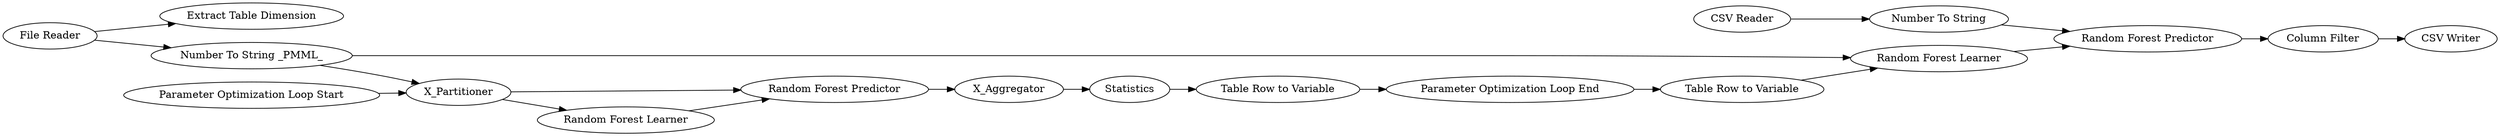 digraph {
	"-1266199239171686190_36" [label="Random Forest Learner"]
	"-1266199239171686190_41" [label="CSV Writer"]
	"-1266199239171686190_35" [label="Table Row to Variable"]
	"-1266199239171686190_30" [label="Random Forest Predictor"]
	"-1266199239171686190_31" [label=X_Aggregator]
	"-1266199239171686190_33" [label="Parameter Optimization Loop End"]
	"-1266199239171686190_28" [label=X_Partitioner]
	"-1266199239171686190_25" [label="Extract Table Dimension"]
	"-1266199239171686190_40" [label="Column Filter"]
	"-1266199239171686190_39" [label="Number To String"]
	"-1266199239171686190_26" [label="Number To String _PMML_"]
	"-1266199239171686190_34" [label="Table Row to Variable"]
	"-1266199239171686190_37" [label="Random Forest Predictor"]
	"-1266199239171686190_21" [label="File Reader"]
	"-1266199239171686190_32" [label=Statistics]
	"-1266199239171686190_38" [label="CSV Reader"]
	"-1266199239171686190_27" [label="Parameter Optimization Loop Start"]
	"-1266199239171686190_29" [label="Random Forest Learner"]
	"-1266199239171686190_35" -> "-1266199239171686190_36"
	"-1266199239171686190_31" -> "-1266199239171686190_32"
	"-1266199239171686190_33" -> "-1266199239171686190_35"
	"-1266199239171686190_27" -> "-1266199239171686190_28"
	"-1266199239171686190_32" -> "-1266199239171686190_34"
	"-1266199239171686190_28" -> "-1266199239171686190_30"
	"-1266199239171686190_39" -> "-1266199239171686190_37"
	"-1266199239171686190_36" -> "-1266199239171686190_37"
	"-1266199239171686190_40" -> "-1266199239171686190_41"
	"-1266199239171686190_34" -> "-1266199239171686190_33"
	"-1266199239171686190_26" -> "-1266199239171686190_36"
	"-1266199239171686190_28" -> "-1266199239171686190_29"
	"-1266199239171686190_21" -> "-1266199239171686190_25"
	"-1266199239171686190_30" -> "-1266199239171686190_31"
	"-1266199239171686190_21" -> "-1266199239171686190_26"
	"-1266199239171686190_29" -> "-1266199239171686190_30"
	"-1266199239171686190_26" -> "-1266199239171686190_28"
	"-1266199239171686190_37" -> "-1266199239171686190_40"
	"-1266199239171686190_38" -> "-1266199239171686190_39"
	rankdir=LR
}
